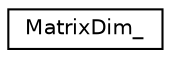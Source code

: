 digraph "Graphical Class Hierarchy"
{
  edge [fontname="Helvetica",fontsize="10",labelfontname="Helvetica",labelfontsize="10"];
  node [fontname="Helvetica",fontsize="10",shape=record];
  rankdir="LR";
  Node0 [label="MatrixDim_",height=0.2,width=0.4,color="black", fillcolor="white", style="filled",URL="$structMatrixDim__.html",tooltip="Structure containing size of the matrix plus stride. "];
}

